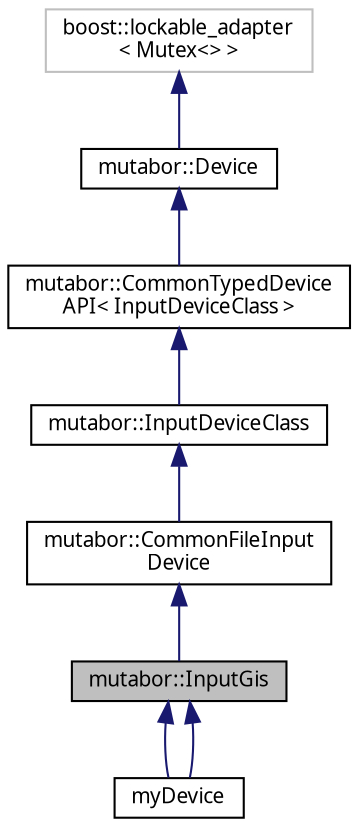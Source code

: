 digraph "mutabor::InputGis"
{
  edge [fontname="Sans",fontsize="10",labelfontname="Sans",labelfontsize="10"];
  node [fontname="Sans",fontsize="10",shape=record];
  Node0 [label="mutabor::InputGis",height=0.2,width=0.4,color="black", fillcolor="grey75", style="filled", fontcolor="black"];
  Node1 -> Node0 [dir="back",color="midnightblue",fontsize="10",style="solid",fontname="Sans"];
  Node1 [label="mutabor::CommonFileInput\lDevice",height=0.2,width=0.4,color="black", fillcolor="white", style="filled",URL="$dd/d3c/classmutabor_1_1CommonFileInputDevice.html"];
  Node2 -> Node1 [dir="back",color="midnightblue",fontsize="10",style="solid",fontname="Sans"];
  Node2 [label="mutabor::InputDeviceClass",height=0.2,width=0.4,color="black", fillcolor="white", style="filled",URL="$d4/d18/classmutabor_1_1InputDeviceClass.html"];
  Node3 -> Node2 [dir="back",color="midnightblue",fontsize="10",style="solid",fontname="Sans"];
  Node3 [label="mutabor::CommonTypedDevice\lAPI\< InputDeviceClass \>",height=0.2,width=0.4,color="black", fillcolor="white", style="filled",URL="$d9/dbf/classmutabor_1_1CommonTypedDeviceAPI.html"];
  Node4 -> Node3 [dir="back",color="midnightblue",fontsize="10",style="solid",fontname="Sans"];
  Node4 [label="mutabor::Device",height=0.2,width=0.4,color="black", fillcolor="white", style="filled",URL="$db/db4/classmutabor_1_1Device.html"];
  Node5 -> Node4 [dir="back",color="midnightblue",fontsize="10",style="solid",fontname="Sans"];
  Node5 [label="boost::lockable_adapter\l\< Mutex\<\> \>",height=0.2,width=0.4,color="grey75", fillcolor="white", style="filled"];
  Node0 -> Node6 [dir="back",color="midnightblue",fontsize="10",style="solid",fontname="Sans"];
  Node6 [label="myDevice",height=0.2,width=0.4,color="black", fillcolor="white", style="filled",URL="$d4/d1a/classmyDevice.html",tooltip="not for headers "];
  Node0 -> Node6 [dir="back",color="midnightblue",fontsize="10",style="solid",fontname="Sans"];
}
